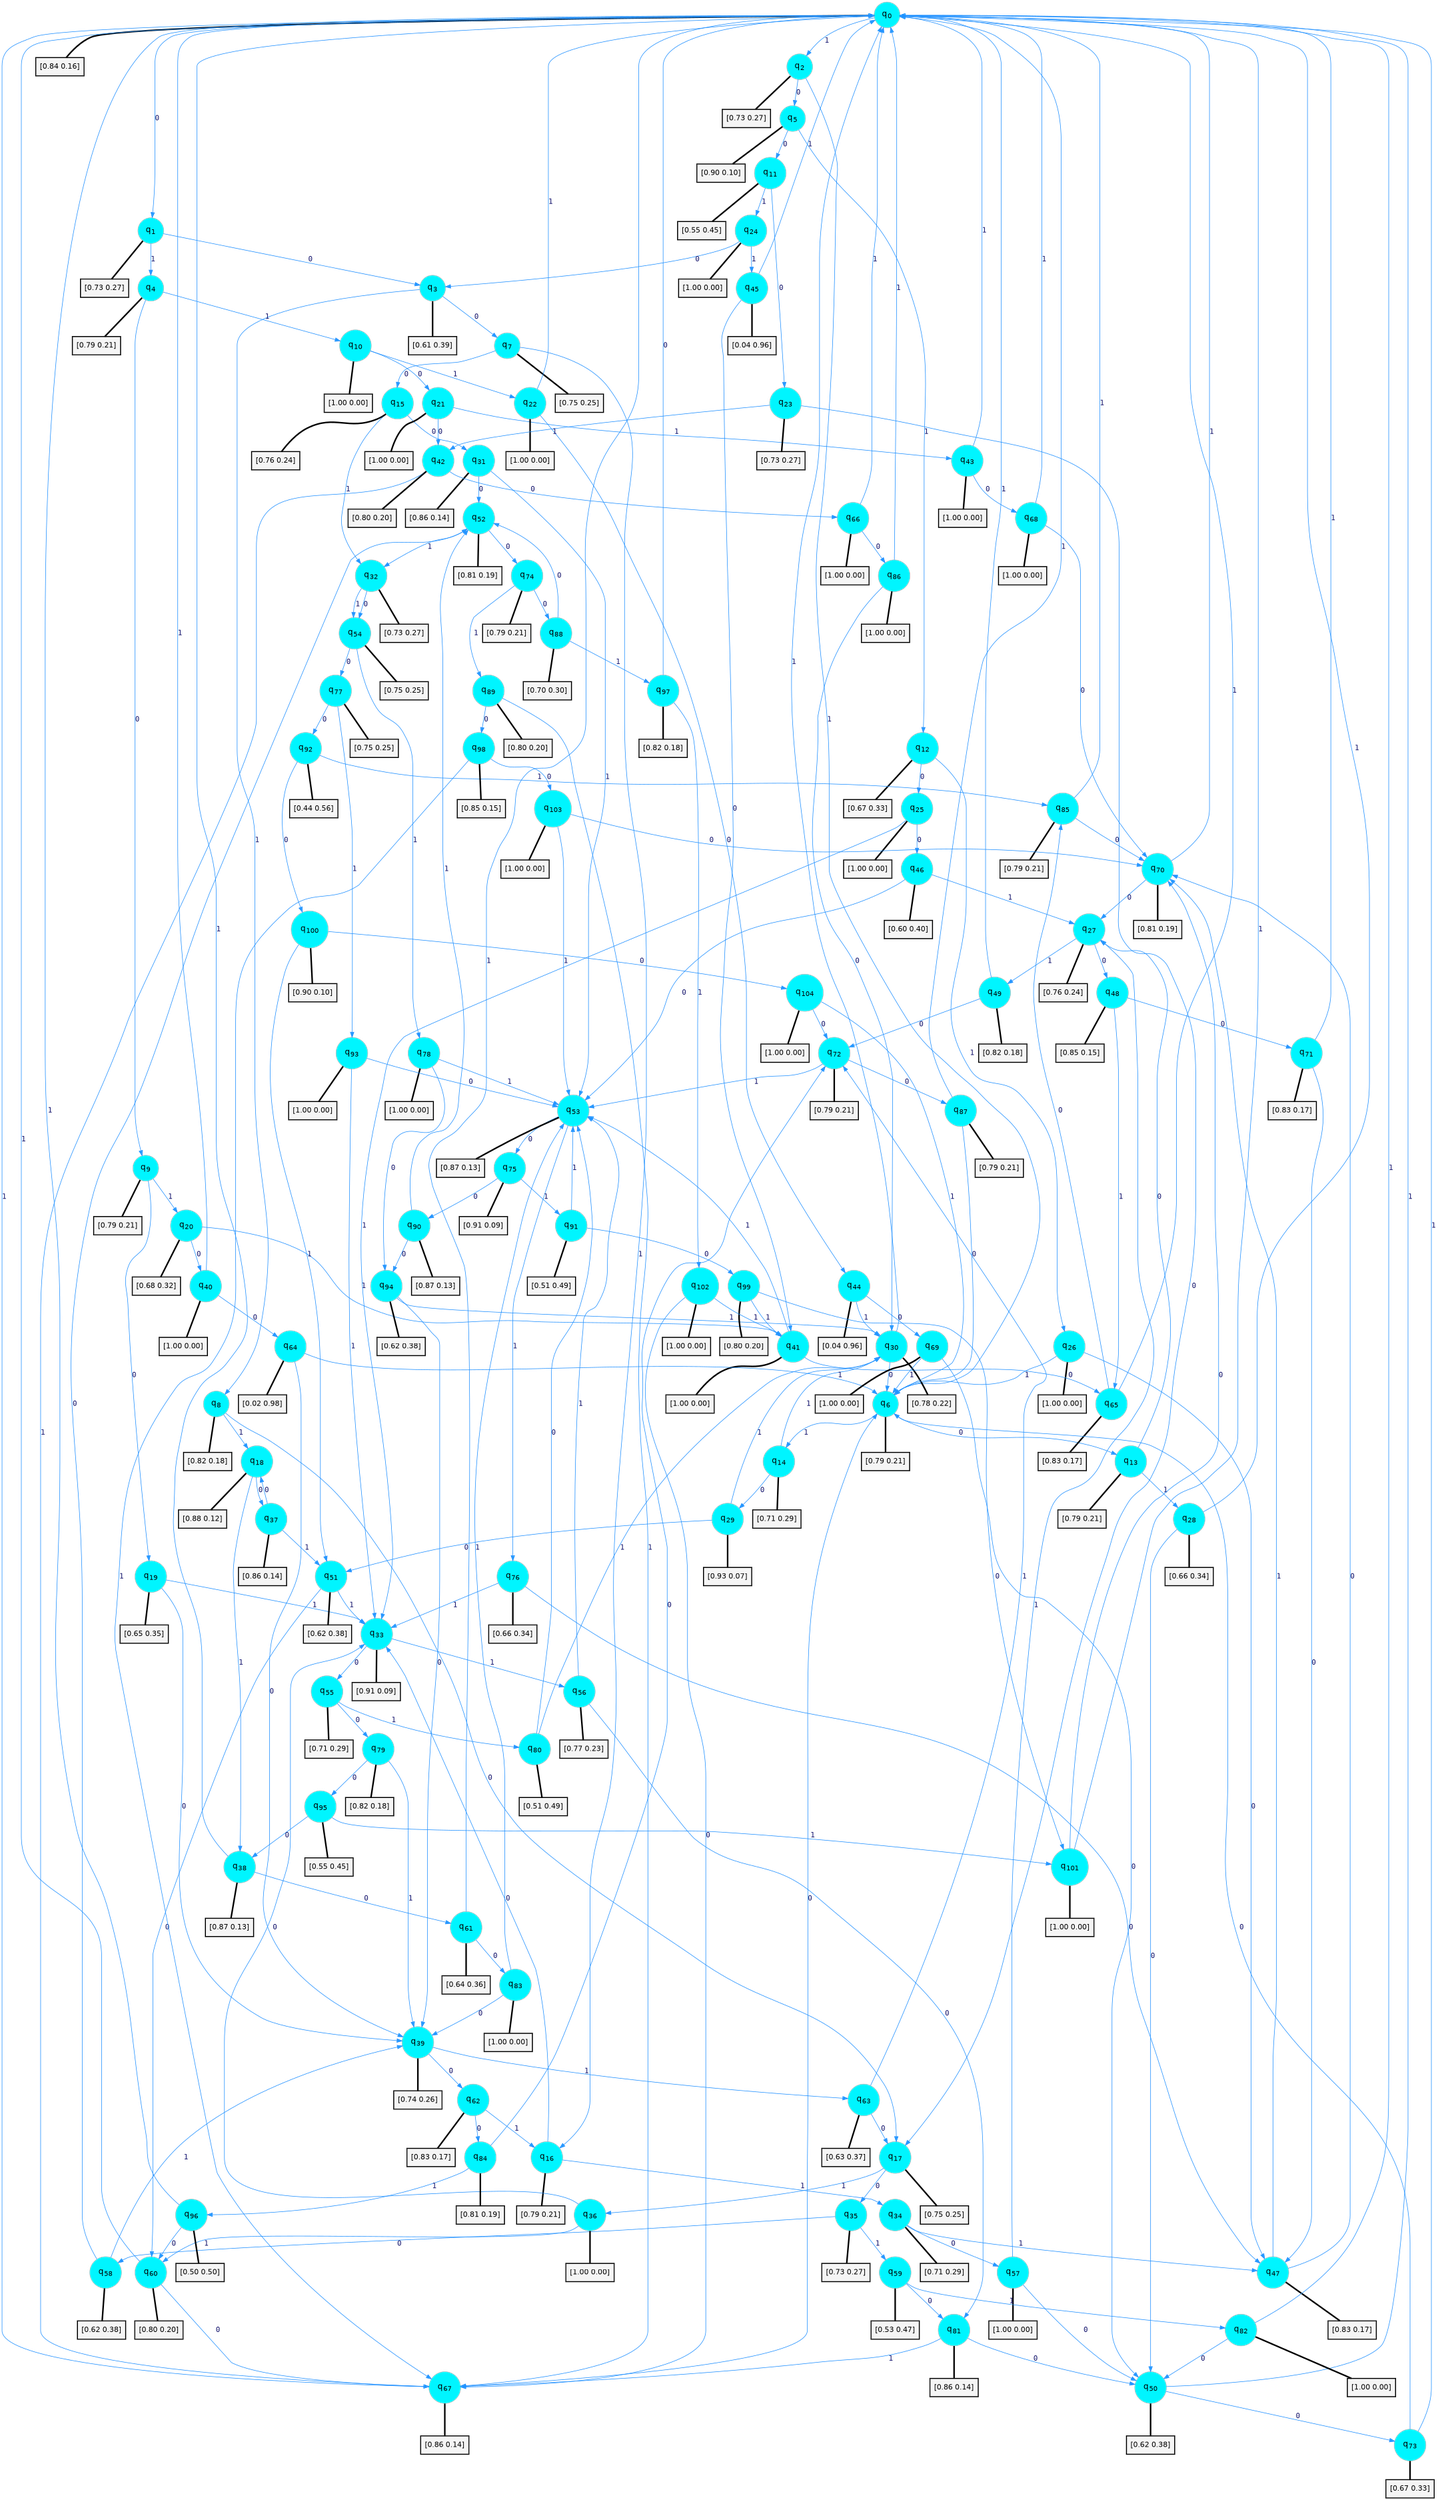 digraph G {
graph [
bgcolor=transparent, dpi=300, rankdir=TD, size="40,25"];
node [
color=gray, fillcolor=turquoise1, fontcolor=black, fontname=Helvetica, fontsize=16, fontweight=bold, shape=circle, style=filled];
edge [
arrowsize=1, color=dodgerblue1, fontcolor=midnightblue, fontname=courier, fontweight=bold, penwidth=1, style=solid, weight=20];
0[label=<q<SUB>0</SUB>>];
1[label=<q<SUB>1</SUB>>];
2[label=<q<SUB>2</SUB>>];
3[label=<q<SUB>3</SUB>>];
4[label=<q<SUB>4</SUB>>];
5[label=<q<SUB>5</SUB>>];
6[label=<q<SUB>6</SUB>>];
7[label=<q<SUB>7</SUB>>];
8[label=<q<SUB>8</SUB>>];
9[label=<q<SUB>9</SUB>>];
10[label=<q<SUB>10</SUB>>];
11[label=<q<SUB>11</SUB>>];
12[label=<q<SUB>12</SUB>>];
13[label=<q<SUB>13</SUB>>];
14[label=<q<SUB>14</SUB>>];
15[label=<q<SUB>15</SUB>>];
16[label=<q<SUB>16</SUB>>];
17[label=<q<SUB>17</SUB>>];
18[label=<q<SUB>18</SUB>>];
19[label=<q<SUB>19</SUB>>];
20[label=<q<SUB>20</SUB>>];
21[label=<q<SUB>21</SUB>>];
22[label=<q<SUB>22</SUB>>];
23[label=<q<SUB>23</SUB>>];
24[label=<q<SUB>24</SUB>>];
25[label=<q<SUB>25</SUB>>];
26[label=<q<SUB>26</SUB>>];
27[label=<q<SUB>27</SUB>>];
28[label=<q<SUB>28</SUB>>];
29[label=<q<SUB>29</SUB>>];
30[label=<q<SUB>30</SUB>>];
31[label=<q<SUB>31</SUB>>];
32[label=<q<SUB>32</SUB>>];
33[label=<q<SUB>33</SUB>>];
34[label=<q<SUB>34</SUB>>];
35[label=<q<SUB>35</SUB>>];
36[label=<q<SUB>36</SUB>>];
37[label=<q<SUB>37</SUB>>];
38[label=<q<SUB>38</SUB>>];
39[label=<q<SUB>39</SUB>>];
40[label=<q<SUB>40</SUB>>];
41[label=<q<SUB>41</SUB>>];
42[label=<q<SUB>42</SUB>>];
43[label=<q<SUB>43</SUB>>];
44[label=<q<SUB>44</SUB>>];
45[label=<q<SUB>45</SUB>>];
46[label=<q<SUB>46</SUB>>];
47[label=<q<SUB>47</SUB>>];
48[label=<q<SUB>48</SUB>>];
49[label=<q<SUB>49</SUB>>];
50[label=<q<SUB>50</SUB>>];
51[label=<q<SUB>51</SUB>>];
52[label=<q<SUB>52</SUB>>];
53[label=<q<SUB>53</SUB>>];
54[label=<q<SUB>54</SUB>>];
55[label=<q<SUB>55</SUB>>];
56[label=<q<SUB>56</SUB>>];
57[label=<q<SUB>57</SUB>>];
58[label=<q<SUB>58</SUB>>];
59[label=<q<SUB>59</SUB>>];
60[label=<q<SUB>60</SUB>>];
61[label=<q<SUB>61</SUB>>];
62[label=<q<SUB>62</SUB>>];
63[label=<q<SUB>63</SUB>>];
64[label=<q<SUB>64</SUB>>];
65[label=<q<SUB>65</SUB>>];
66[label=<q<SUB>66</SUB>>];
67[label=<q<SUB>67</SUB>>];
68[label=<q<SUB>68</SUB>>];
69[label=<q<SUB>69</SUB>>];
70[label=<q<SUB>70</SUB>>];
71[label=<q<SUB>71</SUB>>];
72[label=<q<SUB>72</SUB>>];
73[label=<q<SUB>73</SUB>>];
74[label=<q<SUB>74</SUB>>];
75[label=<q<SUB>75</SUB>>];
76[label=<q<SUB>76</SUB>>];
77[label=<q<SUB>77</SUB>>];
78[label=<q<SUB>78</SUB>>];
79[label=<q<SUB>79</SUB>>];
80[label=<q<SUB>80</SUB>>];
81[label=<q<SUB>81</SUB>>];
82[label=<q<SUB>82</SUB>>];
83[label=<q<SUB>83</SUB>>];
84[label=<q<SUB>84</SUB>>];
85[label=<q<SUB>85</SUB>>];
86[label=<q<SUB>86</SUB>>];
87[label=<q<SUB>87</SUB>>];
88[label=<q<SUB>88</SUB>>];
89[label=<q<SUB>89</SUB>>];
90[label=<q<SUB>90</SUB>>];
91[label=<q<SUB>91</SUB>>];
92[label=<q<SUB>92</SUB>>];
93[label=<q<SUB>93</SUB>>];
94[label=<q<SUB>94</SUB>>];
95[label=<q<SUB>95</SUB>>];
96[label=<q<SUB>96</SUB>>];
97[label=<q<SUB>97</SUB>>];
98[label=<q<SUB>98</SUB>>];
99[label=<q<SUB>99</SUB>>];
100[label=<q<SUB>100</SUB>>];
101[label=<q<SUB>101</SUB>>];
102[label=<q<SUB>102</SUB>>];
103[label=<q<SUB>103</SUB>>];
104[label=<q<SUB>104</SUB>>];
105[label="[0.84 0.16]", shape=box,fontcolor=black, fontname=Helvetica, fontsize=14, penwidth=2, fillcolor=whitesmoke,color=black];
106[label="[0.73 0.27]", shape=box,fontcolor=black, fontname=Helvetica, fontsize=14, penwidth=2, fillcolor=whitesmoke,color=black];
107[label="[0.73 0.27]", shape=box,fontcolor=black, fontname=Helvetica, fontsize=14, penwidth=2, fillcolor=whitesmoke,color=black];
108[label="[0.61 0.39]", shape=box,fontcolor=black, fontname=Helvetica, fontsize=14, penwidth=2, fillcolor=whitesmoke,color=black];
109[label="[0.79 0.21]", shape=box,fontcolor=black, fontname=Helvetica, fontsize=14, penwidth=2, fillcolor=whitesmoke,color=black];
110[label="[0.90 0.10]", shape=box,fontcolor=black, fontname=Helvetica, fontsize=14, penwidth=2, fillcolor=whitesmoke,color=black];
111[label="[0.79 0.21]", shape=box,fontcolor=black, fontname=Helvetica, fontsize=14, penwidth=2, fillcolor=whitesmoke,color=black];
112[label="[0.75 0.25]", shape=box,fontcolor=black, fontname=Helvetica, fontsize=14, penwidth=2, fillcolor=whitesmoke,color=black];
113[label="[0.82 0.18]", shape=box,fontcolor=black, fontname=Helvetica, fontsize=14, penwidth=2, fillcolor=whitesmoke,color=black];
114[label="[0.79 0.21]", shape=box,fontcolor=black, fontname=Helvetica, fontsize=14, penwidth=2, fillcolor=whitesmoke,color=black];
115[label="[1.00 0.00]", shape=box,fontcolor=black, fontname=Helvetica, fontsize=14, penwidth=2, fillcolor=whitesmoke,color=black];
116[label="[0.55 0.45]", shape=box,fontcolor=black, fontname=Helvetica, fontsize=14, penwidth=2, fillcolor=whitesmoke,color=black];
117[label="[0.67 0.33]", shape=box,fontcolor=black, fontname=Helvetica, fontsize=14, penwidth=2, fillcolor=whitesmoke,color=black];
118[label="[0.79 0.21]", shape=box,fontcolor=black, fontname=Helvetica, fontsize=14, penwidth=2, fillcolor=whitesmoke,color=black];
119[label="[0.71 0.29]", shape=box,fontcolor=black, fontname=Helvetica, fontsize=14, penwidth=2, fillcolor=whitesmoke,color=black];
120[label="[0.76 0.24]", shape=box,fontcolor=black, fontname=Helvetica, fontsize=14, penwidth=2, fillcolor=whitesmoke,color=black];
121[label="[0.79 0.21]", shape=box,fontcolor=black, fontname=Helvetica, fontsize=14, penwidth=2, fillcolor=whitesmoke,color=black];
122[label="[0.75 0.25]", shape=box,fontcolor=black, fontname=Helvetica, fontsize=14, penwidth=2, fillcolor=whitesmoke,color=black];
123[label="[0.88 0.12]", shape=box,fontcolor=black, fontname=Helvetica, fontsize=14, penwidth=2, fillcolor=whitesmoke,color=black];
124[label="[0.65 0.35]", shape=box,fontcolor=black, fontname=Helvetica, fontsize=14, penwidth=2, fillcolor=whitesmoke,color=black];
125[label="[0.68 0.32]", shape=box,fontcolor=black, fontname=Helvetica, fontsize=14, penwidth=2, fillcolor=whitesmoke,color=black];
126[label="[1.00 0.00]", shape=box,fontcolor=black, fontname=Helvetica, fontsize=14, penwidth=2, fillcolor=whitesmoke,color=black];
127[label="[1.00 0.00]", shape=box,fontcolor=black, fontname=Helvetica, fontsize=14, penwidth=2, fillcolor=whitesmoke,color=black];
128[label="[0.73 0.27]", shape=box,fontcolor=black, fontname=Helvetica, fontsize=14, penwidth=2, fillcolor=whitesmoke,color=black];
129[label="[1.00 0.00]", shape=box,fontcolor=black, fontname=Helvetica, fontsize=14, penwidth=2, fillcolor=whitesmoke,color=black];
130[label="[1.00 0.00]", shape=box,fontcolor=black, fontname=Helvetica, fontsize=14, penwidth=2, fillcolor=whitesmoke,color=black];
131[label="[1.00 0.00]", shape=box,fontcolor=black, fontname=Helvetica, fontsize=14, penwidth=2, fillcolor=whitesmoke,color=black];
132[label="[0.76 0.24]", shape=box,fontcolor=black, fontname=Helvetica, fontsize=14, penwidth=2, fillcolor=whitesmoke,color=black];
133[label="[0.66 0.34]", shape=box,fontcolor=black, fontname=Helvetica, fontsize=14, penwidth=2, fillcolor=whitesmoke,color=black];
134[label="[0.93 0.07]", shape=box,fontcolor=black, fontname=Helvetica, fontsize=14, penwidth=2, fillcolor=whitesmoke,color=black];
135[label="[0.78 0.22]", shape=box,fontcolor=black, fontname=Helvetica, fontsize=14, penwidth=2, fillcolor=whitesmoke,color=black];
136[label="[0.86 0.14]", shape=box,fontcolor=black, fontname=Helvetica, fontsize=14, penwidth=2, fillcolor=whitesmoke,color=black];
137[label="[0.73 0.27]", shape=box,fontcolor=black, fontname=Helvetica, fontsize=14, penwidth=2, fillcolor=whitesmoke,color=black];
138[label="[0.91 0.09]", shape=box,fontcolor=black, fontname=Helvetica, fontsize=14, penwidth=2, fillcolor=whitesmoke,color=black];
139[label="[0.71 0.29]", shape=box,fontcolor=black, fontname=Helvetica, fontsize=14, penwidth=2, fillcolor=whitesmoke,color=black];
140[label="[0.73 0.27]", shape=box,fontcolor=black, fontname=Helvetica, fontsize=14, penwidth=2, fillcolor=whitesmoke,color=black];
141[label="[1.00 0.00]", shape=box,fontcolor=black, fontname=Helvetica, fontsize=14, penwidth=2, fillcolor=whitesmoke,color=black];
142[label="[0.86 0.14]", shape=box,fontcolor=black, fontname=Helvetica, fontsize=14, penwidth=2, fillcolor=whitesmoke,color=black];
143[label="[0.87 0.13]", shape=box,fontcolor=black, fontname=Helvetica, fontsize=14, penwidth=2, fillcolor=whitesmoke,color=black];
144[label="[0.74 0.26]", shape=box,fontcolor=black, fontname=Helvetica, fontsize=14, penwidth=2, fillcolor=whitesmoke,color=black];
145[label="[1.00 0.00]", shape=box,fontcolor=black, fontname=Helvetica, fontsize=14, penwidth=2, fillcolor=whitesmoke,color=black];
146[label="[1.00 0.00]", shape=box,fontcolor=black, fontname=Helvetica, fontsize=14, penwidth=2, fillcolor=whitesmoke,color=black];
147[label="[0.80 0.20]", shape=box,fontcolor=black, fontname=Helvetica, fontsize=14, penwidth=2, fillcolor=whitesmoke,color=black];
148[label="[1.00 0.00]", shape=box,fontcolor=black, fontname=Helvetica, fontsize=14, penwidth=2, fillcolor=whitesmoke,color=black];
149[label="[0.04 0.96]", shape=box,fontcolor=black, fontname=Helvetica, fontsize=14, penwidth=2, fillcolor=whitesmoke,color=black];
150[label="[0.04 0.96]", shape=box,fontcolor=black, fontname=Helvetica, fontsize=14, penwidth=2, fillcolor=whitesmoke,color=black];
151[label="[0.60 0.40]", shape=box,fontcolor=black, fontname=Helvetica, fontsize=14, penwidth=2, fillcolor=whitesmoke,color=black];
152[label="[0.83 0.17]", shape=box,fontcolor=black, fontname=Helvetica, fontsize=14, penwidth=2, fillcolor=whitesmoke,color=black];
153[label="[0.85 0.15]", shape=box,fontcolor=black, fontname=Helvetica, fontsize=14, penwidth=2, fillcolor=whitesmoke,color=black];
154[label="[0.82 0.18]", shape=box,fontcolor=black, fontname=Helvetica, fontsize=14, penwidth=2, fillcolor=whitesmoke,color=black];
155[label="[0.62 0.38]", shape=box,fontcolor=black, fontname=Helvetica, fontsize=14, penwidth=2, fillcolor=whitesmoke,color=black];
156[label="[0.62 0.38]", shape=box,fontcolor=black, fontname=Helvetica, fontsize=14, penwidth=2, fillcolor=whitesmoke,color=black];
157[label="[0.81 0.19]", shape=box,fontcolor=black, fontname=Helvetica, fontsize=14, penwidth=2, fillcolor=whitesmoke,color=black];
158[label="[0.87 0.13]", shape=box,fontcolor=black, fontname=Helvetica, fontsize=14, penwidth=2, fillcolor=whitesmoke,color=black];
159[label="[0.75 0.25]", shape=box,fontcolor=black, fontname=Helvetica, fontsize=14, penwidth=2, fillcolor=whitesmoke,color=black];
160[label="[0.71 0.29]", shape=box,fontcolor=black, fontname=Helvetica, fontsize=14, penwidth=2, fillcolor=whitesmoke,color=black];
161[label="[0.77 0.23]", shape=box,fontcolor=black, fontname=Helvetica, fontsize=14, penwidth=2, fillcolor=whitesmoke,color=black];
162[label="[1.00 0.00]", shape=box,fontcolor=black, fontname=Helvetica, fontsize=14, penwidth=2, fillcolor=whitesmoke,color=black];
163[label="[0.62 0.38]", shape=box,fontcolor=black, fontname=Helvetica, fontsize=14, penwidth=2, fillcolor=whitesmoke,color=black];
164[label="[0.53 0.47]", shape=box,fontcolor=black, fontname=Helvetica, fontsize=14, penwidth=2, fillcolor=whitesmoke,color=black];
165[label="[0.80 0.20]", shape=box,fontcolor=black, fontname=Helvetica, fontsize=14, penwidth=2, fillcolor=whitesmoke,color=black];
166[label="[0.64 0.36]", shape=box,fontcolor=black, fontname=Helvetica, fontsize=14, penwidth=2, fillcolor=whitesmoke,color=black];
167[label="[0.83 0.17]", shape=box,fontcolor=black, fontname=Helvetica, fontsize=14, penwidth=2, fillcolor=whitesmoke,color=black];
168[label="[0.63 0.37]", shape=box,fontcolor=black, fontname=Helvetica, fontsize=14, penwidth=2, fillcolor=whitesmoke,color=black];
169[label="[0.02 0.98]", shape=box,fontcolor=black, fontname=Helvetica, fontsize=14, penwidth=2, fillcolor=whitesmoke,color=black];
170[label="[0.83 0.17]", shape=box,fontcolor=black, fontname=Helvetica, fontsize=14, penwidth=2, fillcolor=whitesmoke,color=black];
171[label="[1.00 0.00]", shape=box,fontcolor=black, fontname=Helvetica, fontsize=14, penwidth=2, fillcolor=whitesmoke,color=black];
172[label="[0.86 0.14]", shape=box,fontcolor=black, fontname=Helvetica, fontsize=14, penwidth=2, fillcolor=whitesmoke,color=black];
173[label="[1.00 0.00]", shape=box,fontcolor=black, fontname=Helvetica, fontsize=14, penwidth=2, fillcolor=whitesmoke,color=black];
174[label="[1.00 0.00]", shape=box,fontcolor=black, fontname=Helvetica, fontsize=14, penwidth=2, fillcolor=whitesmoke,color=black];
175[label="[0.81 0.19]", shape=box,fontcolor=black, fontname=Helvetica, fontsize=14, penwidth=2, fillcolor=whitesmoke,color=black];
176[label="[0.83 0.17]", shape=box,fontcolor=black, fontname=Helvetica, fontsize=14, penwidth=2, fillcolor=whitesmoke,color=black];
177[label="[0.79 0.21]", shape=box,fontcolor=black, fontname=Helvetica, fontsize=14, penwidth=2, fillcolor=whitesmoke,color=black];
178[label="[0.67 0.33]", shape=box,fontcolor=black, fontname=Helvetica, fontsize=14, penwidth=2, fillcolor=whitesmoke,color=black];
179[label="[0.79 0.21]", shape=box,fontcolor=black, fontname=Helvetica, fontsize=14, penwidth=2, fillcolor=whitesmoke,color=black];
180[label="[0.91 0.09]", shape=box,fontcolor=black, fontname=Helvetica, fontsize=14, penwidth=2, fillcolor=whitesmoke,color=black];
181[label="[0.66 0.34]", shape=box,fontcolor=black, fontname=Helvetica, fontsize=14, penwidth=2, fillcolor=whitesmoke,color=black];
182[label="[0.75 0.25]", shape=box,fontcolor=black, fontname=Helvetica, fontsize=14, penwidth=2, fillcolor=whitesmoke,color=black];
183[label="[1.00 0.00]", shape=box,fontcolor=black, fontname=Helvetica, fontsize=14, penwidth=2, fillcolor=whitesmoke,color=black];
184[label="[0.82 0.18]", shape=box,fontcolor=black, fontname=Helvetica, fontsize=14, penwidth=2, fillcolor=whitesmoke,color=black];
185[label="[0.51 0.49]", shape=box,fontcolor=black, fontname=Helvetica, fontsize=14, penwidth=2, fillcolor=whitesmoke,color=black];
186[label="[0.86 0.14]", shape=box,fontcolor=black, fontname=Helvetica, fontsize=14, penwidth=2, fillcolor=whitesmoke,color=black];
187[label="[1.00 0.00]", shape=box,fontcolor=black, fontname=Helvetica, fontsize=14, penwidth=2, fillcolor=whitesmoke,color=black];
188[label="[1.00 0.00]", shape=box,fontcolor=black, fontname=Helvetica, fontsize=14, penwidth=2, fillcolor=whitesmoke,color=black];
189[label="[0.81 0.19]", shape=box,fontcolor=black, fontname=Helvetica, fontsize=14, penwidth=2, fillcolor=whitesmoke,color=black];
190[label="[0.79 0.21]", shape=box,fontcolor=black, fontname=Helvetica, fontsize=14, penwidth=2, fillcolor=whitesmoke,color=black];
191[label="[1.00 0.00]", shape=box,fontcolor=black, fontname=Helvetica, fontsize=14, penwidth=2, fillcolor=whitesmoke,color=black];
192[label="[0.79 0.21]", shape=box,fontcolor=black, fontname=Helvetica, fontsize=14, penwidth=2, fillcolor=whitesmoke,color=black];
193[label="[0.70 0.30]", shape=box,fontcolor=black, fontname=Helvetica, fontsize=14, penwidth=2, fillcolor=whitesmoke,color=black];
194[label="[0.80 0.20]", shape=box,fontcolor=black, fontname=Helvetica, fontsize=14, penwidth=2, fillcolor=whitesmoke,color=black];
195[label="[0.87 0.13]", shape=box,fontcolor=black, fontname=Helvetica, fontsize=14, penwidth=2, fillcolor=whitesmoke,color=black];
196[label="[0.51 0.49]", shape=box,fontcolor=black, fontname=Helvetica, fontsize=14, penwidth=2, fillcolor=whitesmoke,color=black];
197[label="[0.44 0.56]", shape=box,fontcolor=black, fontname=Helvetica, fontsize=14, penwidth=2, fillcolor=whitesmoke,color=black];
198[label="[1.00 0.00]", shape=box,fontcolor=black, fontname=Helvetica, fontsize=14, penwidth=2, fillcolor=whitesmoke,color=black];
199[label="[0.62 0.38]", shape=box,fontcolor=black, fontname=Helvetica, fontsize=14, penwidth=2, fillcolor=whitesmoke,color=black];
200[label="[0.55 0.45]", shape=box,fontcolor=black, fontname=Helvetica, fontsize=14, penwidth=2, fillcolor=whitesmoke,color=black];
201[label="[0.50 0.50]", shape=box,fontcolor=black, fontname=Helvetica, fontsize=14, penwidth=2, fillcolor=whitesmoke,color=black];
202[label="[0.82 0.18]", shape=box,fontcolor=black, fontname=Helvetica, fontsize=14, penwidth=2, fillcolor=whitesmoke,color=black];
203[label="[0.85 0.15]", shape=box,fontcolor=black, fontname=Helvetica, fontsize=14, penwidth=2, fillcolor=whitesmoke,color=black];
204[label="[0.80 0.20]", shape=box,fontcolor=black, fontname=Helvetica, fontsize=14, penwidth=2, fillcolor=whitesmoke,color=black];
205[label="[0.90 0.10]", shape=box,fontcolor=black, fontname=Helvetica, fontsize=14, penwidth=2, fillcolor=whitesmoke,color=black];
206[label="[1.00 0.00]", shape=box,fontcolor=black, fontname=Helvetica, fontsize=14, penwidth=2, fillcolor=whitesmoke,color=black];
207[label="[1.00 0.00]", shape=box,fontcolor=black, fontname=Helvetica, fontsize=14, penwidth=2, fillcolor=whitesmoke,color=black];
208[label="[1.00 0.00]", shape=box,fontcolor=black, fontname=Helvetica, fontsize=14, penwidth=2, fillcolor=whitesmoke,color=black];
209[label="[1.00 0.00]", shape=box,fontcolor=black, fontname=Helvetica, fontsize=14, penwidth=2, fillcolor=whitesmoke,color=black];
0->1 [label=0];
0->2 [label=1];
0->105 [arrowhead=none, penwidth=3,color=black];
1->3 [label=0];
1->4 [label=1];
1->106 [arrowhead=none, penwidth=3,color=black];
2->5 [label=0];
2->6 [label=1];
2->107 [arrowhead=none, penwidth=3,color=black];
3->7 [label=0];
3->8 [label=1];
3->108 [arrowhead=none, penwidth=3,color=black];
4->9 [label=0];
4->10 [label=1];
4->109 [arrowhead=none, penwidth=3,color=black];
5->11 [label=0];
5->12 [label=1];
5->110 [arrowhead=none, penwidth=3,color=black];
6->13 [label=0];
6->14 [label=1];
6->111 [arrowhead=none, penwidth=3,color=black];
7->15 [label=0];
7->16 [label=1];
7->112 [arrowhead=none, penwidth=3,color=black];
8->17 [label=0];
8->18 [label=1];
8->113 [arrowhead=none, penwidth=3,color=black];
9->19 [label=0];
9->20 [label=1];
9->114 [arrowhead=none, penwidth=3,color=black];
10->21 [label=0];
10->22 [label=1];
10->115 [arrowhead=none, penwidth=3,color=black];
11->23 [label=0];
11->24 [label=1];
11->116 [arrowhead=none, penwidth=3,color=black];
12->25 [label=0];
12->26 [label=1];
12->117 [arrowhead=none, penwidth=3,color=black];
13->27 [label=0];
13->28 [label=1];
13->118 [arrowhead=none, penwidth=3,color=black];
14->29 [label=0];
14->30 [label=1];
14->119 [arrowhead=none, penwidth=3,color=black];
15->31 [label=0];
15->32 [label=1];
15->120 [arrowhead=none, penwidth=3,color=black];
16->33 [label=0];
16->34 [label=1];
16->121 [arrowhead=none, penwidth=3,color=black];
17->35 [label=0];
17->36 [label=1];
17->122 [arrowhead=none, penwidth=3,color=black];
18->37 [label=0];
18->38 [label=1];
18->123 [arrowhead=none, penwidth=3,color=black];
19->39 [label=0];
19->33 [label=1];
19->124 [arrowhead=none, penwidth=3,color=black];
20->40 [label=0];
20->41 [label=1];
20->125 [arrowhead=none, penwidth=3,color=black];
21->42 [label=0];
21->43 [label=1];
21->126 [arrowhead=none, penwidth=3,color=black];
22->44 [label=0];
22->0 [label=1];
22->127 [arrowhead=none, penwidth=3,color=black];
23->17 [label=0];
23->42 [label=1];
23->128 [arrowhead=none, penwidth=3,color=black];
24->3 [label=0];
24->45 [label=1];
24->129 [arrowhead=none, penwidth=3,color=black];
25->46 [label=0];
25->33 [label=1];
25->130 [arrowhead=none, penwidth=3,color=black];
26->47 [label=0];
26->6 [label=1];
26->131 [arrowhead=none, penwidth=3,color=black];
27->48 [label=0];
27->49 [label=1];
27->132 [arrowhead=none, penwidth=3,color=black];
28->50 [label=0];
28->0 [label=1];
28->133 [arrowhead=none, penwidth=3,color=black];
29->51 [label=0];
29->30 [label=1];
29->134 [arrowhead=none, penwidth=3,color=black];
30->6 [label=0];
30->0 [label=1];
30->135 [arrowhead=none, penwidth=3,color=black];
31->52 [label=0];
31->53 [label=1];
31->136 [arrowhead=none, penwidth=3,color=black];
32->54 [label=0];
32->54 [label=1];
32->137 [arrowhead=none, penwidth=3,color=black];
33->55 [label=0];
33->56 [label=1];
33->138 [arrowhead=none, penwidth=3,color=black];
34->57 [label=0];
34->47 [label=1];
34->139 [arrowhead=none, penwidth=3,color=black];
35->58 [label=0];
35->59 [label=1];
35->140 [arrowhead=none, penwidth=3,color=black];
36->33 [label=0];
36->60 [label=1];
36->141 [arrowhead=none, penwidth=3,color=black];
37->18 [label=0];
37->51 [label=1];
37->142 [arrowhead=none, penwidth=3,color=black];
38->61 [label=0];
38->0 [label=1];
38->143 [arrowhead=none, penwidth=3,color=black];
39->62 [label=0];
39->63 [label=1];
39->144 [arrowhead=none, penwidth=3,color=black];
40->64 [label=0];
40->0 [label=1];
40->145 [arrowhead=none, penwidth=3,color=black];
41->65 [label=0];
41->53 [label=1];
41->146 [arrowhead=none, penwidth=3,color=black];
42->66 [label=0];
42->67 [label=1];
42->147 [arrowhead=none, penwidth=3,color=black];
43->68 [label=0];
43->0 [label=1];
43->148 [arrowhead=none, penwidth=3,color=black];
44->69 [label=0];
44->30 [label=1];
44->149 [arrowhead=none, penwidth=3,color=black];
45->41 [label=0];
45->0 [label=1];
45->150 [arrowhead=none, penwidth=3,color=black];
46->53 [label=0];
46->27 [label=1];
46->151 [arrowhead=none, penwidth=3,color=black];
47->70 [label=0];
47->70 [label=1];
47->152 [arrowhead=none, penwidth=3,color=black];
48->71 [label=0];
48->65 [label=1];
48->153 [arrowhead=none, penwidth=3,color=black];
49->72 [label=0];
49->0 [label=1];
49->154 [arrowhead=none, penwidth=3,color=black];
50->73 [label=0];
50->0 [label=1];
50->155 [arrowhead=none, penwidth=3,color=black];
51->60 [label=0];
51->33 [label=1];
51->156 [arrowhead=none, penwidth=3,color=black];
52->74 [label=0];
52->32 [label=1];
52->157 [arrowhead=none, penwidth=3,color=black];
53->75 [label=0];
53->76 [label=1];
53->158 [arrowhead=none, penwidth=3,color=black];
54->77 [label=0];
54->78 [label=1];
54->159 [arrowhead=none, penwidth=3,color=black];
55->79 [label=0];
55->80 [label=1];
55->160 [arrowhead=none, penwidth=3,color=black];
56->81 [label=0];
56->53 [label=1];
56->161 [arrowhead=none, penwidth=3,color=black];
57->50 [label=0];
57->27 [label=1];
57->162 [arrowhead=none, penwidth=3,color=black];
58->52 [label=0];
58->39 [label=1];
58->163 [arrowhead=none, penwidth=3,color=black];
59->81 [label=0];
59->82 [label=1];
59->164 [arrowhead=none, penwidth=3,color=black];
60->67 [label=0];
60->0 [label=1];
60->165 [arrowhead=none, penwidth=3,color=black];
61->83 [label=0];
61->0 [label=1];
61->166 [arrowhead=none, penwidth=3,color=black];
62->84 [label=0];
62->16 [label=1];
62->167 [arrowhead=none, penwidth=3,color=black];
63->17 [label=0];
63->72 [label=1];
63->168 [arrowhead=none, penwidth=3,color=black];
64->39 [label=0];
64->6 [label=1];
64->169 [arrowhead=none, penwidth=3,color=black];
65->85 [label=0];
65->0 [label=1];
65->170 [arrowhead=none, penwidth=3,color=black];
66->86 [label=0];
66->0 [label=1];
66->171 [arrowhead=none, penwidth=3,color=black];
67->6 [label=0];
67->0 [label=1];
67->172 [arrowhead=none, penwidth=3,color=black];
68->70 [label=0];
68->0 [label=1];
68->173 [arrowhead=none, penwidth=3,color=black];
69->50 [label=0];
69->6 [label=1];
69->174 [arrowhead=none, penwidth=3,color=black];
70->27 [label=0];
70->0 [label=1];
70->175 [arrowhead=none, penwidth=3,color=black];
71->47 [label=0];
71->0 [label=1];
71->176 [arrowhead=none, penwidth=3,color=black];
72->87 [label=0];
72->53 [label=1];
72->177 [arrowhead=none, penwidth=3,color=black];
73->6 [label=0];
73->0 [label=1];
73->178 [arrowhead=none, penwidth=3,color=black];
74->88 [label=0];
74->89 [label=1];
74->179 [arrowhead=none, penwidth=3,color=black];
75->90 [label=0];
75->91 [label=1];
75->180 [arrowhead=none, penwidth=3,color=black];
76->47 [label=0];
76->33 [label=1];
76->181 [arrowhead=none, penwidth=3,color=black];
77->92 [label=0];
77->93 [label=1];
77->182 [arrowhead=none, penwidth=3,color=black];
78->94 [label=0];
78->53 [label=1];
78->183 [arrowhead=none, penwidth=3,color=black];
79->95 [label=0];
79->39 [label=1];
79->184 [arrowhead=none, penwidth=3,color=black];
80->53 [label=0];
80->30 [label=1];
80->185 [arrowhead=none, penwidth=3,color=black];
81->50 [label=0];
81->67 [label=1];
81->186 [arrowhead=none, penwidth=3,color=black];
82->50 [label=0];
82->0 [label=1];
82->187 [arrowhead=none, penwidth=3,color=black];
83->39 [label=0];
83->53 [label=1];
83->188 [arrowhead=none, penwidth=3,color=black];
84->72 [label=0];
84->96 [label=1];
84->189 [arrowhead=none, penwidth=3,color=black];
85->70 [label=0];
85->0 [label=1];
85->190 [arrowhead=none, penwidth=3,color=black];
86->30 [label=0];
86->0 [label=1];
86->191 [arrowhead=none, penwidth=3,color=black];
87->6 [label=0];
87->0 [label=1];
87->192 [arrowhead=none, penwidth=3,color=black];
88->52 [label=0];
88->97 [label=1];
88->193 [arrowhead=none, penwidth=3,color=black];
89->98 [label=0];
89->67 [label=1];
89->194 [arrowhead=none, penwidth=3,color=black];
90->94 [label=0];
90->52 [label=1];
90->195 [arrowhead=none, penwidth=3,color=black];
91->99 [label=0];
91->53 [label=1];
91->196 [arrowhead=none, penwidth=3,color=black];
92->100 [label=0];
92->85 [label=1];
92->197 [arrowhead=none, penwidth=3,color=black];
93->53 [label=0];
93->33 [label=1];
93->198 [arrowhead=none, penwidth=3,color=black];
94->39 [label=0];
94->30 [label=1];
94->199 [arrowhead=none, penwidth=3,color=black];
95->38 [label=0];
95->101 [label=1];
95->200 [arrowhead=none, penwidth=3,color=black];
96->60 [label=0];
96->0 [label=1];
96->201 [arrowhead=none, penwidth=3,color=black];
97->0 [label=0];
97->102 [label=1];
97->202 [arrowhead=none, penwidth=3,color=black];
98->103 [label=0];
98->67 [label=1];
98->203 [arrowhead=none, penwidth=3,color=black];
99->101 [label=0];
99->41 [label=1];
99->204 [arrowhead=none, penwidth=3,color=black];
100->104 [label=0];
100->51 [label=1];
100->205 [arrowhead=none, penwidth=3,color=black];
101->70 [label=0];
101->0 [label=1];
101->206 [arrowhead=none, penwidth=3,color=black];
102->67 [label=0];
102->41 [label=1];
102->207 [arrowhead=none, penwidth=3,color=black];
103->70 [label=0];
103->53 [label=1];
103->208 [arrowhead=none, penwidth=3,color=black];
104->72 [label=0];
104->6 [label=1];
104->209 [arrowhead=none, penwidth=3,color=black];
}
